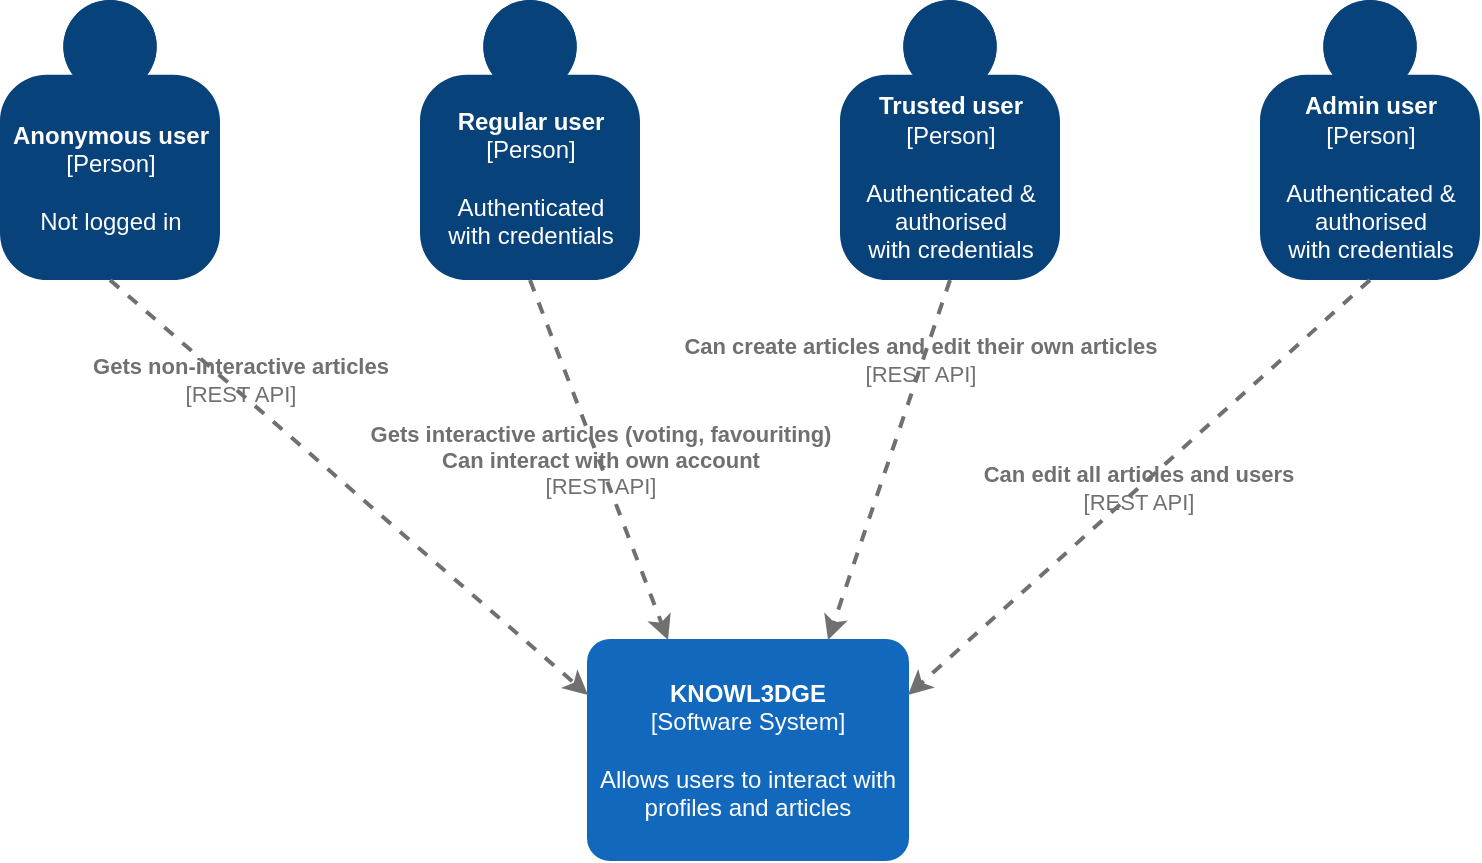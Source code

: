 <mxfile>
    <diagram id="-7q02psM_f-JQvj7YAne" name="Page-1">
        <mxGraphModel dx="1603" dy="856" grid="1" gridSize="10" guides="1" tooltips="1" connect="1" arrows="1" fold="1" page="1" pageScale="1" pageWidth="827" pageHeight="1169" math="0" shadow="0">
            <root>
                <mxCell id="0"/>
                <mxCell id="1" parent="0"/>
                <object placeholders="1" c4Name="Anonymous user" c4Type="Person" c4Description="Not logged in" label="&lt;b&gt;%c4Name%&lt;/b&gt;&lt;div&gt;[%c4Type%]&lt;/div&gt;&lt;br&gt;&lt;div&gt;%c4Description%&lt;/div&gt;" id="GhbUWUvF1rRG4XyRWhZ5-1">
                    <mxCell style="html=1;dashed=0;whitespace=wrap;fillColor=#08427b;strokeColor=none;fontColor=#ffffff;shape=mxgraph.c4.person;align=center;metaEdit=1;points=[[0.5,0,0],[1,0.5,0],[1,0.75,0],[0.75,1,0],[0.5,1,0],[0.25,1,0],[0,0.75,0],[0,0.5,0]];metaData={&quot;c4Type&quot;:{&quot;editable&quot;:false}};" parent="1" vertex="1">
                        <mxGeometry x="40" y="130" width="110.0" height="140" as="geometry"/>
                    </mxCell>
                </object>
                <object placeholders="1" c4Name="Regular user" c4Type="Person" c4Description="Authenticated &#10;with credentials" label="&lt;b&gt;%c4Name%&lt;/b&gt;&lt;div&gt;[%c4Type%]&lt;/div&gt;&lt;br&gt;&lt;div&gt;%c4Description%&lt;/div&gt;" id="GhbUWUvF1rRG4XyRWhZ5-2">
                    <mxCell style="html=1;dashed=0;whitespace=wrap;fillColor=#08427b;strokeColor=none;fontColor=#ffffff;shape=mxgraph.c4.person;align=center;metaEdit=1;points=[[0.5,0,0],[1,0.5,0],[1,0.75,0],[0.75,1,0],[0.5,1,0],[0.25,1,0],[0,0.75,0],[0,0.5,0]];metaData={&quot;c4Type&quot;:{&quot;editable&quot;:false}};" parent="1" vertex="1">
                        <mxGeometry x="250" y="130" width="110.0" height="140" as="geometry"/>
                    </mxCell>
                </object>
                <object placeholders="1" c4Name="Trusted user" c4Type="Person" c4Description="Authenticated &amp; &#10;authorised&#10;with credentials" label="&lt;b&gt;%c4Name%&lt;/b&gt;&lt;div&gt;[%c4Type%]&lt;/div&gt;&lt;br&gt;&lt;div&gt;%c4Description%&lt;/div&gt;" id="GhbUWUvF1rRG4XyRWhZ5-3">
                    <mxCell style="html=1;dashed=0;whitespace=wrap;fillColor=#08427b;strokeColor=none;fontColor=#ffffff;shape=mxgraph.c4.person;align=center;metaEdit=1;points=[[0.5,0,0],[1,0.5,0],[1,0.75,0],[0.75,1,0],[0.5,1,0],[0.25,1,0],[0,0.75,0],[0,0.5,0]];metaData={&quot;c4Type&quot;:{&quot;editable&quot;:false}};" parent="1" vertex="1">
                        <mxGeometry x="460" y="130" width="110.0" height="140" as="geometry"/>
                    </mxCell>
                </object>
                <object placeholders="1" c4Name="Admin user" c4Type="Person" c4Description="Authenticated &amp; &#10;authorised&#10;with credentials" label="&lt;b&gt;%c4Name%&lt;/b&gt;&lt;div&gt;[%c4Type%]&lt;/div&gt;&lt;br&gt;&lt;div&gt;%c4Description%&lt;/div&gt;" id="GhbUWUvF1rRG4XyRWhZ5-4">
                    <mxCell style="html=1;dashed=0;whitespace=wrap;fillColor=#08427b;strokeColor=none;fontColor=#ffffff;shape=mxgraph.c4.person;align=center;metaEdit=1;points=[[0.5,0,0],[1,0.5,0],[1,0.75,0],[0.75,1,0],[0.5,1,0],[0.25,1,0],[0,0.75,0],[0,0.5,0]];metaData={&quot;c4Type&quot;:{&quot;editable&quot;:false}};" parent="1" vertex="1">
                        <mxGeometry x="670" y="130" width="110.0" height="140" as="geometry"/>
                    </mxCell>
                </object>
                <object placeholders="1" c4Name="KNOWL3DGE" c4Type="Software System" c4Description="Allows users to interact with profiles and articles" label="&lt;b&gt;%c4Name%&lt;/b&gt;&lt;div&gt;[%c4Type%]&lt;/div&gt;&lt;br&gt;&lt;div&gt;%c4Description%&lt;/div&gt;" id="GhbUWUvF1rRG4XyRWhZ5-5">
                    <mxCell style="rounded=1;whiteSpace=wrap;html=1;labelBackgroundColor=none;fillColor=#1168BD;fontColor=#ffffff;align=center;arcSize=10;strokeColor=#1168BD;metaEdit=1;metaData={&quot;c4Type&quot;:{&quot;editable&quot;:false}};points=[[0.25,0,0],[0.5,0,0],[0.75,0,0],[1,0.25,0],[1,0.5,0],[1,0.75,0],[0.75,1,0],[0.5,1,0],[0.25,1,0],[0,0.75,0],[0,0.5,0],[0,0.25,0]];" parent="1" vertex="1">
                        <mxGeometry x="334" y="450" width="160" height="110.0" as="geometry"/>
                    </mxCell>
                </object>
                <object placeholders="1" c4Type="Relationship" c4Technology="REST API" c4Description="Gets non-interactive articles" label="&lt;div style=&quot;text-align: left&quot;&gt;&lt;div style=&quot;text-align: center&quot;&gt;&lt;b&gt;%c4Description%&lt;/b&gt;&lt;/div&gt;&lt;div style=&quot;text-align: center&quot;&gt;[%c4Technology%]&lt;/div&gt;&lt;/div&gt;" id="8">
                    <mxCell style="edgeStyle=none;rounded=0;html=1;jettySize=auto;orthogonalLoop=1;strokeColor=#707070;strokeWidth=2;fontColor=#707070;jumpStyle=none;dashed=1;metaEdit=1;metaData={&quot;c4Type&quot;:{&quot;editable&quot;:false}};exitX=0.5;exitY=1;exitDx=0;exitDy=0;exitPerimeter=0;entryX=0;entryY=0.25;entryDx=0;entryDy=0;entryPerimeter=0;labelBackgroundColor=none;" edge="1" parent="1" source="GhbUWUvF1rRG4XyRWhZ5-1" target="GhbUWUvF1rRG4XyRWhZ5-5">
                        <mxGeometry x="-0.483" y="5" width="160" relative="1" as="geometry">
                            <mxPoint x="540" y="440" as="sourcePoint"/>
                            <mxPoint x="335" y="450" as="targetPoint"/>
                            <mxPoint as="offset"/>
                        </mxGeometry>
                    </mxCell>
                </object>
                <object placeholders="1" c4Type="Relationship" c4Technology="REST API" c4Description="Gets interactive articles (voting, favouriting)&#10;Can interact with own account" label="&lt;div style=&quot;text-align: left&quot;&gt;&lt;div style=&quot;text-align: center&quot;&gt;&lt;b&gt;%c4Description%&lt;/b&gt;&lt;/div&gt;&lt;div style=&quot;text-align: center&quot;&gt;[%c4Technology%]&lt;/div&gt;&lt;/div&gt;" id="9">
                    <mxCell style="edgeStyle=none;rounded=0;html=1;entryX=0.25;entryY=0;jettySize=auto;orthogonalLoop=1;strokeColor=#707070;strokeWidth=2;fontColor=#707070;jumpStyle=none;dashed=1;metaEdit=1;metaData={&quot;c4Type&quot;:{&quot;editable&quot;:false}};exitX=0.5;exitY=1;exitDx=0;exitDy=0;exitPerimeter=0;entryDx=0;entryDy=0;entryPerimeter=0;labelBackgroundColor=none;" edge="1" parent="1" source="GhbUWUvF1rRG4XyRWhZ5-2" target="GhbUWUvF1rRG4XyRWhZ5-5">
                        <mxGeometry width="160" relative="1" as="geometry">
                            <mxPoint x="540" y="440" as="sourcePoint"/>
                            <mxPoint x="700" y="440" as="targetPoint"/>
                        </mxGeometry>
                    </mxCell>
                </object>
                <object placeholders="1" c4Type="Relationship" c4Technology="REST API" c4Description="Can create articles and edit their own articles" label="&lt;div style=&quot;text-align: left&quot;&gt;&lt;div style=&quot;text-align: center&quot;&gt;&lt;b&gt;%c4Description%&lt;/b&gt;&lt;/div&gt;&lt;div style=&quot;text-align: center&quot;&gt;[%c4Technology%]&lt;/div&gt;&lt;/div&gt;" id="10">
                    <mxCell style="edgeStyle=none;rounded=0;html=1;entryX=0.75;entryY=0;jettySize=auto;orthogonalLoop=1;strokeColor=#707070;strokeWidth=2;fontColor=#707070;jumpStyle=none;dashed=1;metaEdit=1;metaData={&quot;c4Type&quot;:{&quot;editable&quot;:false}};exitX=0.5;exitY=1;exitDx=0;exitDy=0;exitPerimeter=0;entryDx=0;entryDy=0;entryPerimeter=0;labelBackgroundColor=none;" edge="1" parent="1" source="GhbUWUvF1rRG4XyRWhZ5-3" target="GhbUWUvF1rRG4XyRWhZ5-5">
                        <mxGeometry x="-0.551" y="-1" width="160" relative="1" as="geometry">
                            <mxPoint x="590" y="380" as="sourcePoint"/>
                            <mxPoint x="750" y="380" as="targetPoint"/>
                            <mxPoint as="offset"/>
                        </mxGeometry>
                    </mxCell>
                </object>
                <object placeholders="1" c4Type="Relationship" c4Technology="REST API" c4Description="Can edit all articles and users" label="&lt;div style=&quot;text-align: left&quot;&gt;&lt;div style=&quot;text-align: center&quot;&gt;&lt;b&gt;%c4Description%&lt;/b&gt;&lt;/div&gt;&lt;div style=&quot;text-align: center&quot;&gt;[%c4Technology%]&lt;/div&gt;&lt;/div&gt;" id="11">
                    <mxCell style="edgeStyle=none;rounded=0;html=1;entryX=1;entryY=0.25;jettySize=auto;orthogonalLoop=1;strokeColor=#707070;strokeWidth=2;fontColor=#707070;jumpStyle=none;dashed=1;metaEdit=1;metaData={&quot;c4Type&quot;:{&quot;editable&quot;:false}};exitX=0.5;exitY=1;exitDx=0;exitDy=0;exitPerimeter=0;entryDx=0;entryDy=0;entryPerimeter=0;labelBackgroundColor=none;" edge="1" parent="1" source="GhbUWUvF1rRG4XyRWhZ5-4" target="GhbUWUvF1rRG4XyRWhZ5-5">
                        <mxGeometry width="160" relative="1" as="geometry">
                            <mxPoint x="540" y="440" as="sourcePoint"/>
                            <mxPoint x="700" y="440" as="targetPoint"/>
                        </mxGeometry>
                    </mxCell>
                </object>
            </root>
        </mxGraphModel>
    </diagram>
</mxfile>